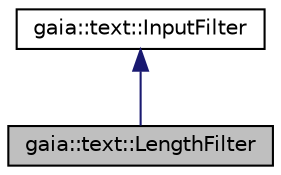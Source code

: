 digraph G
{
  edge [fontname="Helvetica",fontsize="10",labelfontname="Helvetica",labelfontsize="10"];
  node [fontname="Helvetica",fontsize="10",shape=record];
  Node1 [label="gaia::text::LengthFilter",height=0.2,width=0.4,color="black", fillcolor="grey75", style="filled" fontcolor="black"];
  Node2 -> Node1 [dir=back,color="midnightblue",fontsize="10",style="solid",fontname="Helvetica"];
  Node2 [label="gaia::text::InputFilter",height=0.2,width=0.4,color="black", fillcolor="white", style="filled",URL="$d8/d3e/classgaia_1_1text_1_1_input_filter.html",tooltip="InputFilters can be attached to Editables to constrain the changes that can be made to them..."];
}
